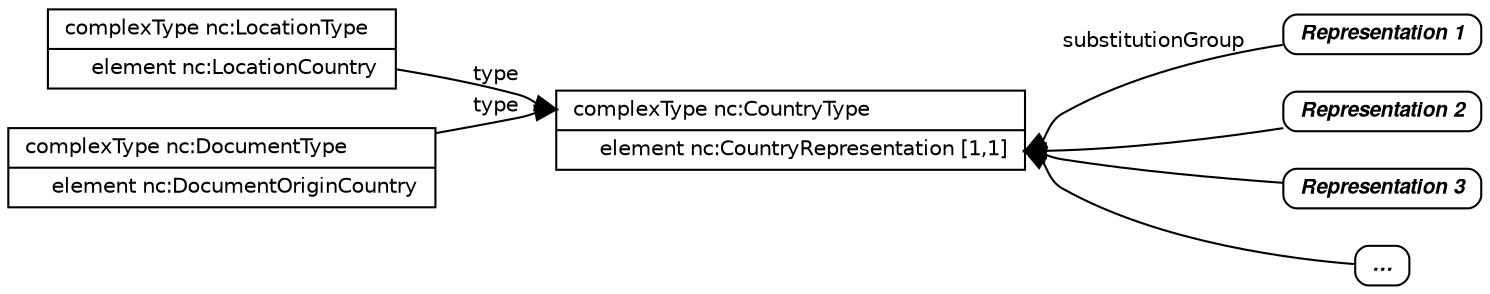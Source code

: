 digraph G {
  rankdir = LR;
  edge [fontname = "Helvetica", fontsize = 10, dir = forward];
  node [fontname = "Helvetica", fontsize = 10, width = 0, height = 0];

  node [shape=record];

  "nc:LocationType" [label="<top> complexType \N\l | <elcc> &emsp; element nc:LocationCountry\l}"];

  "nc:DocumentType" [label="<top> complexType \N\l | <edcc> &emsp; element nc:DocumentOriginCountry\l}"];

  "nc:CountryType" [label="<top> complexType \N\l | <ecr> &emsp; element nc:CountryRepresentation [1,1]\l}"];

  { "nc:LocationType":elc "nc:DocumentType":edc } -> "nc:CountryType":top [label="type"];

  node [shape=box, style=rounded, fontname="Helvetica bold italic"];
  option1 [label="Representation 1"];
  option2 [label="Representation 2"];
  option3 [label="Representation 3"];
  option4 [label="&hellip;"];

  "nc:CountryType":ecr -> { option1 } [dir=back,label=substitutionGroup];
  "nc:CountryType":ecr -> { option2 option3 option4 } [dir=back];
}
